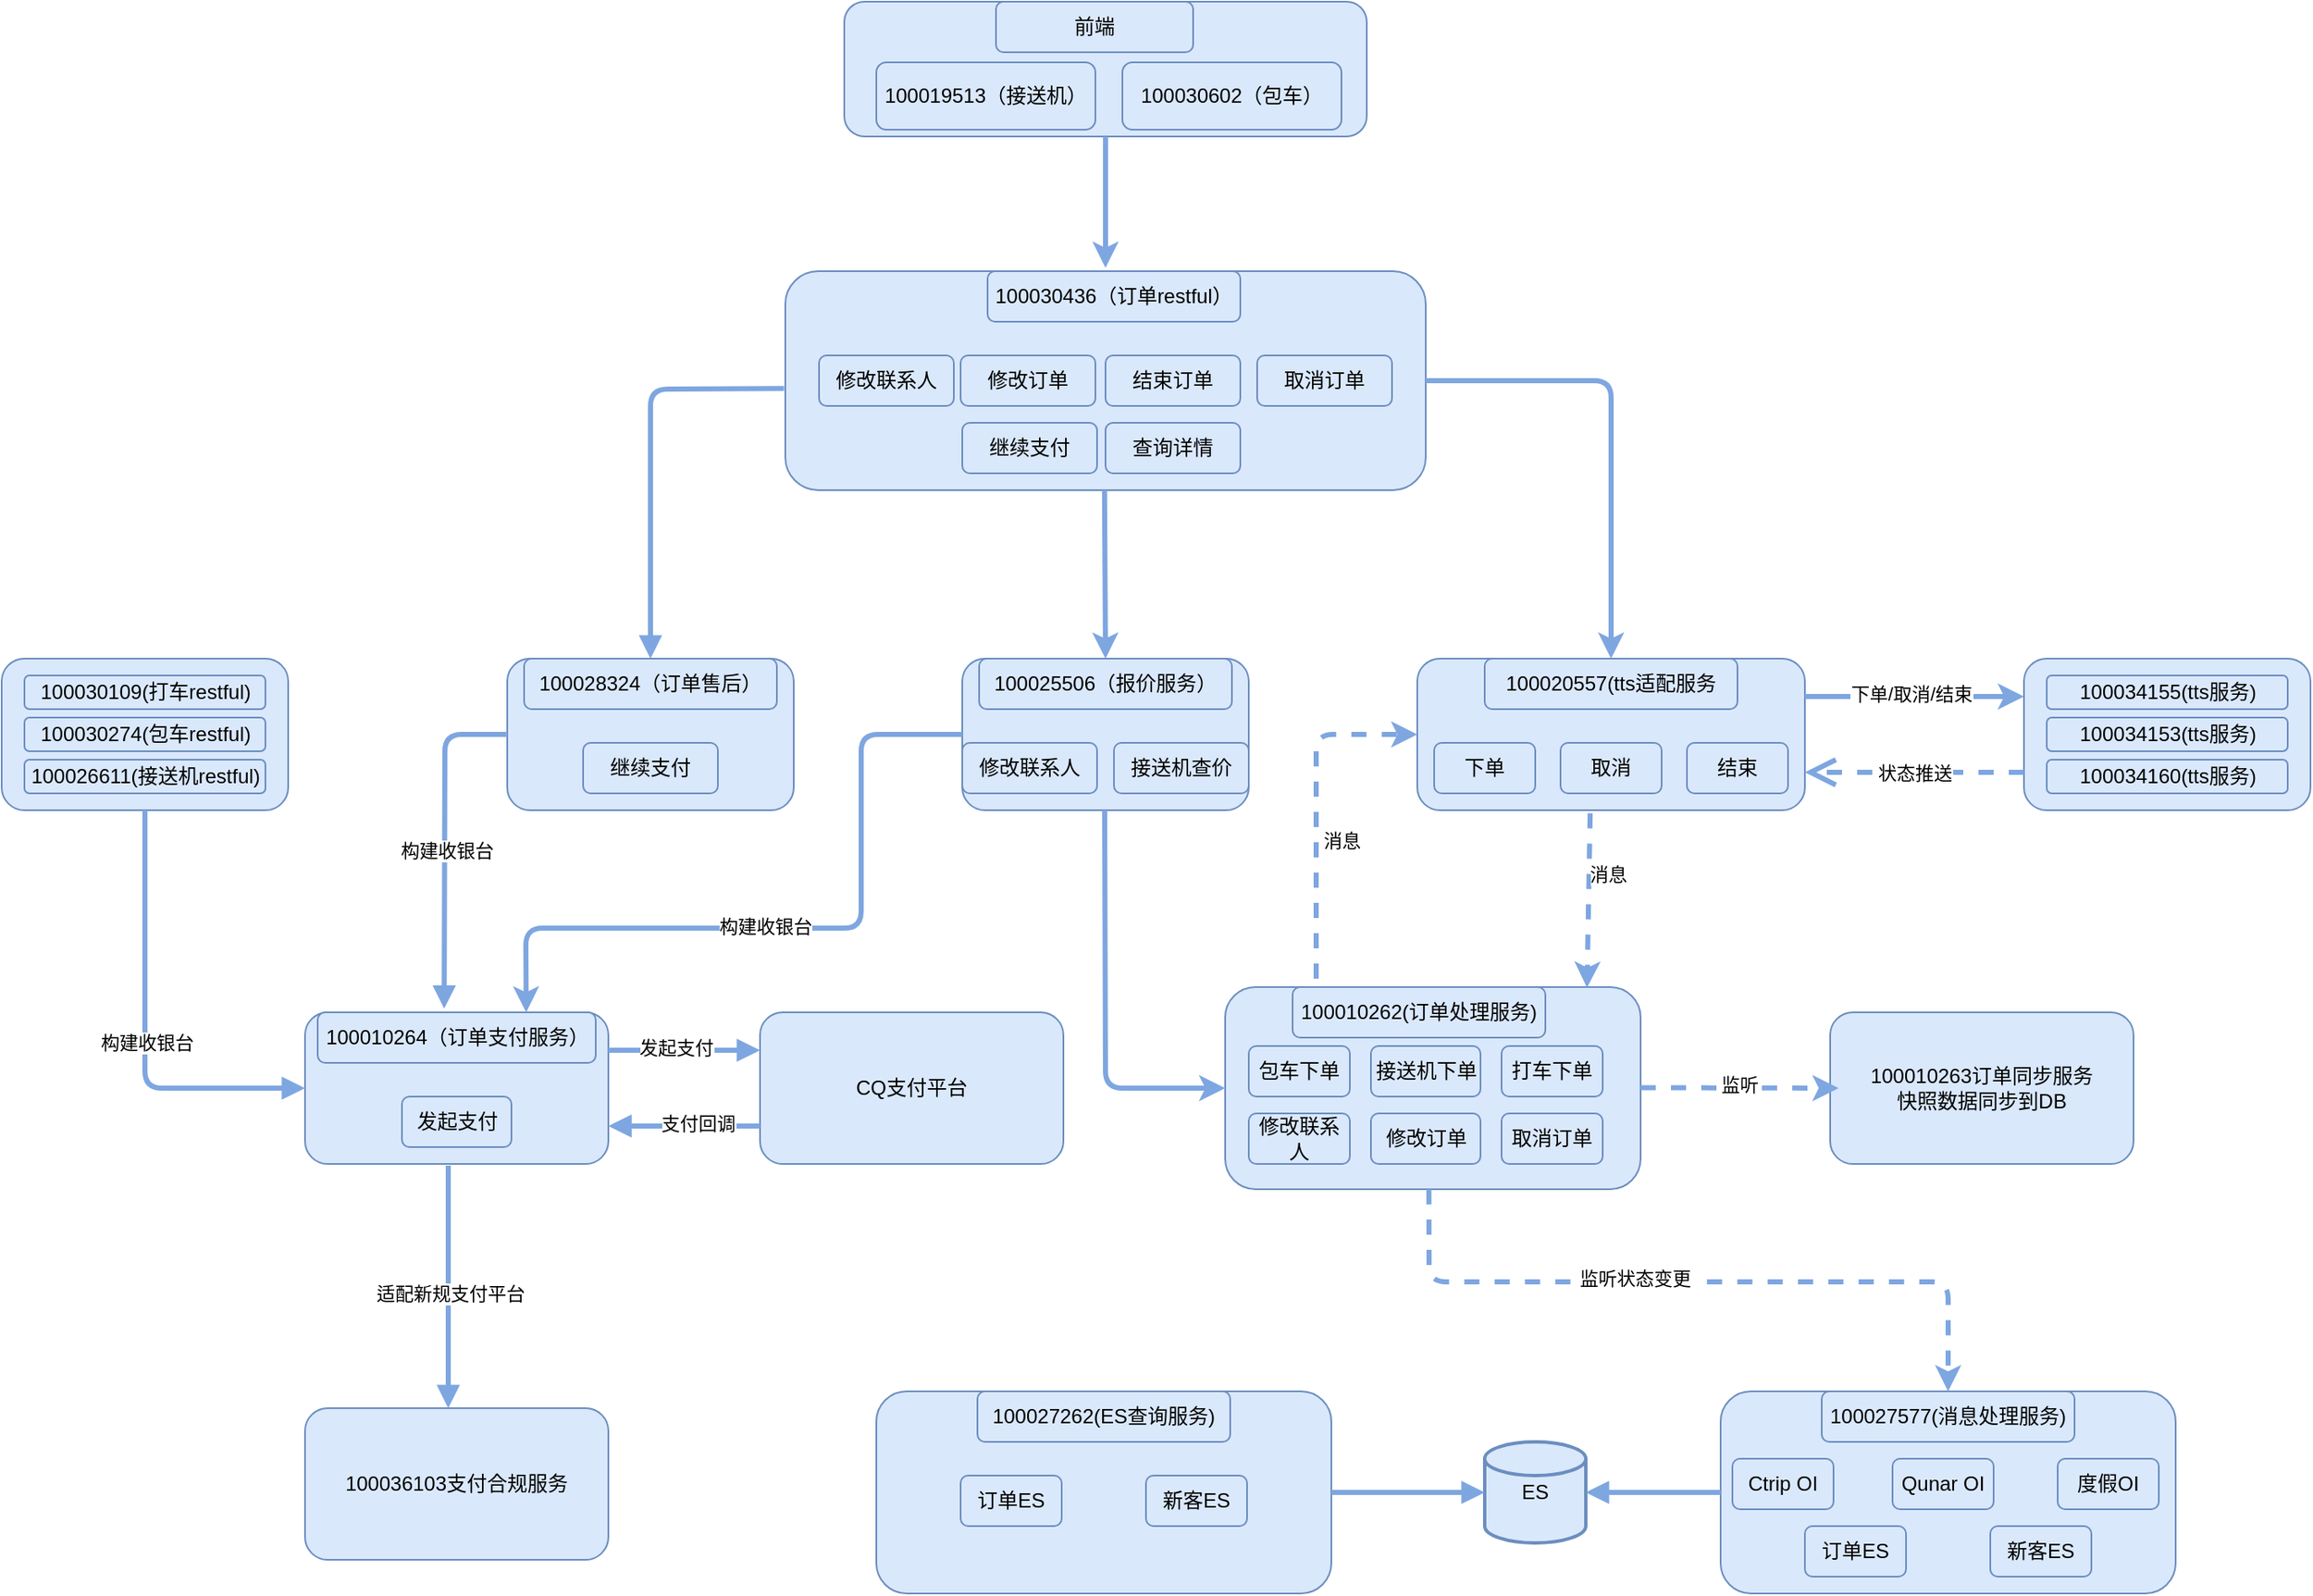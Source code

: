 <mxfile version="20.1.3" type="github">
  <diagram id="qSx0JCjXYv2BIcTL-GjK" name="第 1 页">
    <mxGraphModel dx="2125" dy="685" grid="1" gridSize="10" guides="1" tooltips="1" connect="1" arrows="1" fold="1" page="1" pageScale="1" pageWidth="827" pageHeight="1169" math="0" shadow="0">
      <root>
        <mxCell id="0" />
        <mxCell id="1" parent="0" />
        <mxCell id="NNbrsuRaD-JUa8VZye8L-1" value="" style="rounded=1;whiteSpace=wrap;html=1;fillColor=#dae8fc;strokeColor=#6c8ebf;" vertex="1" parent="1">
          <mxGeometry x="270" y="50" width="310" height="80" as="geometry" />
        </mxCell>
        <mxCell id="NNbrsuRaD-JUa8VZye8L-2" value="100019513（接送机）" style="rounded=1;whiteSpace=wrap;html=1;fillColor=#dae8fc;strokeColor=#6c8ebf;" vertex="1" parent="1">
          <mxGeometry x="289" y="86" width="130" height="40" as="geometry" />
        </mxCell>
        <mxCell id="NNbrsuRaD-JUa8VZye8L-3" value="100030602（包车）" style="rounded=1;whiteSpace=wrap;html=1;fillColor=#dae8fc;strokeColor=#6c8ebf;" vertex="1" parent="1">
          <mxGeometry x="435" y="86" width="130" height="40" as="geometry" />
        </mxCell>
        <mxCell id="NNbrsuRaD-JUa8VZye8L-10" value="" style="rounded=1;whiteSpace=wrap;html=1;fillColor=#dae8fc;strokeColor=#6c8ebf;" vertex="1" parent="1">
          <mxGeometry x="235" y="210" width="380" height="130" as="geometry" />
        </mxCell>
        <mxCell id="NNbrsuRaD-JUa8VZye8L-11" value="100030436（订单restful）" style="rounded=1;whiteSpace=wrap;html=1;fillColor=#dae8fc;strokeColor=#6c8ebf;" vertex="1" parent="1">
          <mxGeometry x="355" y="210" width="150" height="30" as="geometry" />
        </mxCell>
        <mxCell id="NNbrsuRaD-JUa8VZye8L-13" value="修改联系人" style="rounded=1;whiteSpace=wrap;html=1;fillColor=#dae8fc;strokeColor=#6c8ebf;" vertex="1" parent="1">
          <mxGeometry x="255" y="260" width="80" height="30" as="geometry" />
        </mxCell>
        <mxCell id="NNbrsuRaD-JUa8VZye8L-14" value="修改订单" style="rounded=1;whiteSpace=wrap;html=1;fillColor=#dae8fc;strokeColor=#6c8ebf;" vertex="1" parent="1">
          <mxGeometry x="339" y="260" width="80" height="30" as="geometry" />
        </mxCell>
        <mxCell id="NNbrsuRaD-JUa8VZye8L-15" value="结束订单" style="rounded=1;whiteSpace=wrap;html=1;fillColor=#dae8fc;strokeColor=#6c8ebf;" vertex="1" parent="1">
          <mxGeometry x="425" y="260" width="80" height="30" as="geometry" />
        </mxCell>
        <mxCell id="NNbrsuRaD-JUa8VZye8L-16" value="取消订单" style="rounded=1;whiteSpace=wrap;html=1;fillColor=#dae8fc;strokeColor=#6c8ebf;" vertex="1" parent="1">
          <mxGeometry x="515" y="260" width="80" height="30" as="geometry" />
        </mxCell>
        <mxCell id="NNbrsuRaD-JUa8VZye8L-17" value="继续支付" style="rounded=1;whiteSpace=wrap;html=1;fillColor=#dae8fc;strokeColor=#6c8ebf;" vertex="1" parent="1">
          <mxGeometry x="340" y="300" width="80" height="30" as="geometry" />
        </mxCell>
        <mxCell id="NNbrsuRaD-JUa8VZye8L-18" value="查询详情" style="rounded=1;whiteSpace=wrap;html=1;fillColor=#dae8fc;strokeColor=#6c8ebf;" vertex="1" parent="1">
          <mxGeometry x="425" y="300" width="80" height="30" as="geometry" />
        </mxCell>
        <mxCell id="NNbrsuRaD-JUa8VZye8L-19" value="" style="rounded=1;whiteSpace=wrap;html=1;fillColor=#dae8fc;strokeColor=#6c8ebf;" vertex="1" parent="1">
          <mxGeometry x="70" y="440" width="170" height="90" as="geometry" />
        </mxCell>
        <mxCell id="NNbrsuRaD-JUa8VZye8L-20" value="100028324（订单售后）" style="rounded=1;whiteSpace=wrap;html=1;fillColor=#dae8fc;strokeColor=#6c8ebf;" vertex="1" parent="1">
          <mxGeometry x="80" y="440" width="150" height="30" as="geometry" />
        </mxCell>
        <mxCell id="NNbrsuRaD-JUa8VZye8L-27" value="继续支付" style="rounded=1;whiteSpace=wrap;html=1;fillColor=#dae8fc;strokeColor=#6c8ebf;" vertex="1" parent="1">
          <mxGeometry x="115" y="490" width="80" height="30" as="geometry" />
        </mxCell>
        <mxCell id="NNbrsuRaD-JUa8VZye8L-28" value="" style="rounded=1;whiteSpace=wrap;html=1;fillColor=#dae8fc;strokeColor=#6c8ebf;" vertex="1" parent="1">
          <mxGeometry x="340" y="440" width="170" height="90" as="geometry" />
        </mxCell>
        <mxCell id="NNbrsuRaD-JUa8VZye8L-29" value="100025506（报价服务）" style="rounded=1;whiteSpace=wrap;html=1;fillColor=#dae8fc;strokeColor=#6c8ebf;" vertex="1" parent="1">
          <mxGeometry x="350" y="440" width="150" height="30" as="geometry" />
        </mxCell>
        <mxCell id="NNbrsuRaD-JUa8VZye8L-30" value="修改联系人" style="rounded=1;whiteSpace=wrap;html=1;fillColor=#dae8fc;strokeColor=#6c8ebf;" vertex="1" parent="1">
          <mxGeometry x="340" y="490" width="80" height="30" as="geometry" />
        </mxCell>
        <mxCell id="NNbrsuRaD-JUa8VZye8L-31" value="接送机查价" style="rounded=1;whiteSpace=wrap;html=1;fillColor=#dae8fc;strokeColor=#6c8ebf;" vertex="1" parent="1">
          <mxGeometry x="430" y="490" width="80" height="30" as="geometry" />
        </mxCell>
        <mxCell id="NNbrsuRaD-JUa8VZye8L-32" value="" style="rounded=1;whiteSpace=wrap;html=1;fillColor=#dae8fc;strokeColor=#6c8ebf;" vertex="1" parent="1">
          <mxGeometry x="610" y="440" width="230" height="90" as="geometry" />
        </mxCell>
        <mxCell id="NNbrsuRaD-JUa8VZye8L-33" value="100020557(tts适配服务" style="rounded=1;whiteSpace=wrap;html=1;fillColor=#dae8fc;strokeColor=#6c8ebf;" vertex="1" parent="1">
          <mxGeometry x="650" y="440" width="150" height="30" as="geometry" />
        </mxCell>
        <mxCell id="NNbrsuRaD-JUa8VZye8L-35" value="下单" style="rounded=1;whiteSpace=wrap;html=1;fillColor=#dae8fc;strokeColor=#6c8ebf;" vertex="1" parent="1">
          <mxGeometry x="620" y="490" width="60" height="30" as="geometry" />
        </mxCell>
        <mxCell id="NNbrsuRaD-JUa8VZye8L-36" value="" style="rounded=1;whiteSpace=wrap;html=1;fillColor=#dae8fc;strokeColor=#6c8ebf;" vertex="1" parent="1">
          <mxGeometry x="970" y="440" width="170" height="90" as="geometry" />
        </mxCell>
        <mxCell id="NNbrsuRaD-JUa8VZye8L-37" value="100034155(tts服务)" style="rounded=1;whiteSpace=wrap;html=1;fillColor=#dae8fc;strokeColor=#6c8ebf;" vertex="1" parent="1">
          <mxGeometry x="983.5" y="450" width="143" height="20" as="geometry" />
        </mxCell>
        <mxCell id="NNbrsuRaD-JUa8VZye8L-40" value="取消" style="rounded=1;whiteSpace=wrap;html=1;fillColor=#dae8fc;strokeColor=#6c8ebf;" vertex="1" parent="1">
          <mxGeometry x="695" y="490" width="60" height="30" as="geometry" />
        </mxCell>
        <mxCell id="NNbrsuRaD-JUa8VZye8L-41" value="结束" style="rounded=1;whiteSpace=wrap;html=1;fillColor=#dae8fc;strokeColor=#6c8ebf;" vertex="1" parent="1">
          <mxGeometry x="770" y="490" width="60" height="30" as="geometry" />
        </mxCell>
        <mxCell id="NNbrsuRaD-JUa8VZye8L-43" value="100034153(tts服务)" style="rounded=1;whiteSpace=wrap;html=1;fillColor=#dae8fc;strokeColor=#6c8ebf;" vertex="1" parent="1">
          <mxGeometry x="983.5" y="475" width="143" height="20" as="geometry" />
        </mxCell>
        <mxCell id="NNbrsuRaD-JUa8VZye8L-44" value="100034160(tts服务)" style="rounded=1;whiteSpace=wrap;html=1;fillColor=#dae8fc;strokeColor=#6c8ebf;" vertex="1" parent="1">
          <mxGeometry x="983.5" y="500" width="143" height="20" as="geometry" />
        </mxCell>
        <mxCell id="NNbrsuRaD-JUa8VZye8L-46" value="" style="rounded=1;whiteSpace=wrap;html=1;fillColor=#dae8fc;strokeColor=#6c8ebf;" vertex="1" parent="1">
          <mxGeometry x="496" y="635" width="246.5" height="120" as="geometry" />
        </mxCell>
        <mxCell id="NNbrsuRaD-JUa8VZye8L-47" value="100010262(订单处理服务)" style="rounded=1;whiteSpace=wrap;html=1;fillColor=#dae8fc;strokeColor=#6c8ebf;" vertex="1" parent="1">
          <mxGeometry x="536" y="635" width="150" height="30" as="geometry" />
        </mxCell>
        <mxCell id="NNbrsuRaD-JUa8VZye8L-48" value="包车下单" style="rounded=1;whiteSpace=wrap;html=1;fillColor=#dae8fc;strokeColor=#6c8ebf;" vertex="1" parent="1">
          <mxGeometry x="510" y="670" width="60" height="30" as="geometry" />
        </mxCell>
        <mxCell id="NNbrsuRaD-JUa8VZye8L-49" value="接送机下单" style="rounded=1;whiteSpace=wrap;html=1;fillColor=#dae8fc;strokeColor=#6c8ebf;" vertex="1" parent="1">
          <mxGeometry x="582.5" y="670" width="65" height="30" as="geometry" />
        </mxCell>
        <mxCell id="NNbrsuRaD-JUa8VZye8L-50" value="打车下单" style="rounded=1;whiteSpace=wrap;html=1;fillColor=#dae8fc;strokeColor=#6c8ebf;" vertex="1" parent="1">
          <mxGeometry x="660" y="670" width="60" height="30" as="geometry" />
        </mxCell>
        <mxCell id="NNbrsuRaD-JUa8VZye8L-51" value="" style="rounded=1;whiteSpace=wrap;html=1;fillColor=#dae8fc;strokeColor=#6c8ebf;" vertex="1" parent="1">
          <mxGeometry x="-50" y="650" width="180" height="90" as="geometry" />
        </mxCell>
        <mxCell id="NNbrsuRaD-JUa8VZye8L-52" value="100010264（订单支付服务）" style="rounded=1;whiteSpace=wrap;html=1;fillColor=#dae8fc;strokeColor=#6c8ebf;" vertex="1" parent="1">
          <mxGeometry x="-42.5" y="650" width="165" height="30" as="geometry" />
        </mxCell>
        <mxCell id="NNbrsuRaD-JUa8VZye8L-54" value="发起支付" style="rounded=1;whiteSpace=wrap;html=1;fillColor=#dae8fc;strokeColor=#6c8ebf;" vertex="1" parent="1">
          <mxGeometry x="7.5" y="700" width="65" height="30" as="geometry" />
        </mxCell>
        <mxCell id="NNbrsuRaD-JUa8VZye8L-55" value="CQ支付平台" style="rounded=1;whiteSpace=wrap;html=1;fillColor=#dae8fc;strokeColor=#6c8ebf;" vertex="1" parent="1">
          <mxGeometry x="220" y="650" width="180" height="90" as="geometry" />
        </mxCell>
        <mxCell id="NNbrsuRaD-JUa8VZye8L-58" value="100010263订单同步服务&lt;br&gt;快照数据同步到DB" style="rounded=1;whiteSpace=wrap;html=1;fillColor=#dae8fc;strokeColor=#6c8ebf;" vertex="1" parent="1">
          <mxGeometry x="855" y="650" width="180" height="90" as="geometry" />
        </mxCell>
        <mxCell id="NNbrsuRaD-JUa8VZye8L-60" value="" style="rounded=1;whiteSpace=wrap;html=1;fillColor=#dae8fc;strokeColor=#6c8ebf;" vertex="1" parent="1">
          <mxGeometry x="790" y="875" width="270" height="120" as="geometry" />
        </mxCell>
        <mxCell id="NNbrsuRaD-JUa8VZye8L-61" value="100027577(消息处理服务)" style="rounded=1;whiteSpace=wrap;html=1;fillColor=#dae8fc;strokeColor=#6c8ebf;" vertex="1" parent="1">
          <mxGeometry x="850" y="875" width="150" height="30" as="geometry" />
        </mxCell>
        <mxCell id="NNbrsuRaD-JUa8VZye8L-62" value="订单ES" style="rounded=1;whiteSpace=wrap;html=1;fillColor=#dae8fc;strokeColor=#6c8ebf;" vertex="1" parent="1">
          <mxGeometry x="840" y="955" width="60" height="30" as="geometry" />
        </mxCell>
        <mxCell id="NNbrsuRaD-JUa8VZye8L-63" value="新客ES" style="rounded=1;whiteSpace=wrap;html=1;fillColor=#dae8fc;strokeColor=#6c8ebf;" vertex="1" parent="1">
          <mxGeometry x="950" y="955" width="60" height="30" as="geometry" />
        </mxCell>
        <mxCell id="NNbrsuRaD-JUa8VZye8L-65" value="Ctrip OI" style="rounded=1;whiteSpace=wrap;html=1;fillColor=#dae8fc;strokeColor=#6c8ebf;" vertex="1" parent="1">
          <mxGeometry x="797" y="915" width="60" height="30" as="geometry" />
        </mxCell>
        <mxCell id="NNbrsuRaD-JUa8VZye8L-66" value="Qunar OI" style="rounded=1;whiteSpace=wrap;html=1;fillColor=#dae8fc;strokeColor=#6c8ebf;" vertex="1" parent="1">
          <mxGeometry x="892" y="915" width="60" height="30" as="geometry" />
        </mxCell>
        <mxCell id="NNbrsuRaD-JUa8VZye8L-67" value="度假OI" style="rounded=1;whiteSpace=wrap;html=1;fillColor=#dae8fc;strokeColor=#6c8ebf;" vertex="1" parent="1">
          <mxGeometry x="990" y="915" width="60" height="30" as="geometry" />
        </mxCell>
        <mxCell id="NNbrsuRaD-JUa8VZye8L-68" value="" style="rounded=1;whiteSpace=wrap;html=1;fillColor=#dae8fc;strokeColor=#6c8ebf;" vertex="1" parent="1">
          <mxGeometry x="289" y="875" width="270" height="120" as="geometry" />
        </mxCell>
        <mxCell id="NNbrsuRaD-JUa8VZye8L-69" value="100027262(ES查询服务)" style="rounded=1;whiteSpace=wrap;html=1;fillColor=#dae8fc;strokeColor=#6c8ebf;" vertex="1" parent="1">
          <mxGeometry x="349" y="875" width="150" height="30" as="geometry" />
        </mxCell>
        <mxCell id="NNbrsuRaD-JUa8VZye8L-70" value="订单ES" style="rounded=1;whiteSpace=wrap;html=1;fillColor=#dae8fc;strokeColor=#6c8ebf;" vertex="1" parent="1">
          <mxGeometry x="339" y="925" width="60" height="30" as="geometry" />
        </mxCell>
        <mxCell id="NNbrsuRaD-JUa8VZye8L-71" value="新客ES" style="rounded=1;whiteSpace=wrap;html=1;fillColor=#dae8fc;strokeColor=#6c8ebf;" vertex="1" parent="1">
          <mxGeometry x="449" y="925" width="60" height="30" as="geometry" />
        </mxCell>
        <mxCell id="NNbrsuRaD-JUa8VZye8L-75" value="" style="rounded=1;whiteSpace=wrap;html=1;fillColor=#dae8fc;strokeColor=#6c8ebf;" vertex="1" parent="1">
          <mxGeometry x="-230" y="440" width="170" height="90" as="geometry" />
        </mxCell>
        <mxCell id="NNbrsuRaD-JUa8VZye8L-76" value="100030109(打车restful)" style="rounded=1;whiteSpace=wrap;html=1;fillColor=#dae8fc;strokeColor=#6c8ebf;" vertex="1" parent="1">
          <mxGeometry x="-216.5" y="450" width="143" height="20" as="geometry" />
        </mxCell>
        <mxCell id="NNbrsuRaD-JUa8VZye8L-77" value="100030274(包车restful)" style="rounded=1;whiteSpace=wrap;html=1;fillColor=#dae8fc;strokeColor=#6c8ebf;" vertex="1" parent="1">
          <mxGeometry x="-216.5" y="475" width="143" height="20" as="geometry" />
        </mxCell>
        <mxCell id="NNbrsuRaD-JUa8VZye8L-78" value="100026611(接送机restful)" style="rounded=1;whiteSpace=wrap;html=1;fillColor=#dae8fc;strokeColor=#6c8ebf;" vertex="1" parent="1">
          <mxGeometry x="-216.5" y="500" width="143" height="20" as="geometry" />
        </mxCell>
        <mxCell id="NNbrsuRaD-JUa8VZye8L-79" value="前端" style="rounded=1;whiteSpace=wrap;html=1;fillColor=#dae8fc;strokeColor=#6c8ebf;" vertex="1" parent="1">
          <mxGeometry x="360" y="50" width="117" height="30" as="geometry" />
        </mxCell>
        <mxCell id="NNbrsuRaD-JUa8VZye8L-82" value="" style="edgeStyle=none;orthogonalLoop=1;jettySize=auto;html=1;rounded=1;exitX=0.5;exitY=1;exitDx=0;exitDy=0;strokeColor=#7EA6E0;strokeWidth=3;" edge="1" parent="1" source="NNbrsuRaD-JUa8VZye8L-1">
          <mxGeometry width="80" relative="1" as="geometry">
            <mxPoint x="460" y="180" as="sourcePoint" />
            <mxPoint x="425" y="208" as="targetPoint" />
            <Array as="points" />
          </mxGeometry>
        </mxCell>
        <mxCell id="NNbrsuRaD-JUa8VZye8L-87" value="" style="html=1;verticalAlign=bottom;endArrow=block;rounded=1;strokeColor=#7EA6E0;strokeWidth=3;entryX=0.5;entryY=0;entryDx=0;entryDy=0;exitX=-0.002;exitY=0.536;exitDx=0;exitDy=0;exitPerimeter=0;" edge="1" parent="1" source="NNbrsuRaD-JUa8VZye8L-10" target="NNbrsuRaD-JUa8VZye8L-20">
          <mxGeometry width="80" relative="1" as="geometry">
            <mxPoint x="230" y="280" as="sourcePoint" />
            <mxPoint x="130" y="300" as="targetPoint" />
            <Array as="points">
              <mxPoint x="155" y="280" />
            </Array>
          </mxGeometry>
        </mxCell>
        <mxCell id="NNbrsuRaD-JUa8VZye8L-88" value="" style="edgeStyle=none;orthogonalLoop=1;jettySize=auto;html=1;rounded=1;exitX=0.5;exitY=1;exitDx=0;exitDy=0;strokeColor=#7EA6E0;strokeWidth=3;entryX=0.5;entryY=0;entryDx=0;entryDy=0;" edge="1" parent="1" target="NNbrsuRaD-JUa8VZye8L-29">
          <mxGeometry width="80" relative="1" as="geometry">
            <mxPoint x="424.41" y="340" as="sourcePoint" />
            <mxPoint x="424.41" y="418" as="targetPoint" />
            <Array as="points" />
          </mxGeometry>
        </mxCell>
        <mxCell id="NNbrsuRaD-JUa8VZye8L-89" value="" style="edgeStyle=none;orthogonalLoop=1;jettySize=auto;html=1;rounded=1;exitX=1;exitY=0.5;exitDx=0;exitDy=0;strokeColor=#7EA6E0;strokeWidth=3;entryX=0.5;entryY=0;entryDx=0;entryDy=0;" edge="1" parent="1" source="NNbrsuRaD-JUa8VZye8L-10" target="NNbrsuRaD-JUa8VZye8L-33">
          <mxGeometry width="80" relative="1" as="geometry">
            <mxPoint x="434.41" y="350" as="sourcePoint" />
            <mxPoint x="435.0" y="450" as="targetPoint" />
            <Array as="points">
              <mxPoint x="725" y="275" />
            </Array>
          </mxGeometry>
        </mxCell>
        <mxCell id="NNbrsuRaD-JUa8VZye8L-91" value="状态推送" style="endArrow=open;endSize=12;dashed=1;html=1;rounded=1;strokeColor=#7EA6E0;strokeWidth=3;exitX=0;exitY=0.75;exitDx=0;exitDy=0;entryX=1;entryY=0.75;entryDx=0;entryDy=0;" edge="1" parent="1" source="NNbrsuRaD-JUa8VZye8L-36" target="NNbrsuRaD-JUa8VZye8L-32">
          <mxGeometry width="160" relative="1" as="geometry">
            <mxPoint x="842.5" y="570" as="sourcePoint" />
            <mxPoint x="1002.5" y="570" as="targetPoint" />
          </mxGeometry>
        </mxCell>
        <mxCell id="NNbrsuRaD-JUa8VZye8L-94" value="" style="edgeStyle=none;orthogonalLoop=1;jettySize=auto;html=1;rounded=1;exitX=1;exitY=0.25;exitDx=0;exitDy=0;strokeColor=#7EA6E0;strokeWidth=3;entryX=0;entryY=0.25;entryDx=0;entryDy=0;" edge="1" parent="1" source="NNbrsuRaD-JUa8VZye8L-32" target="NNbrsuRaD-JUa8VZye8L-36">
          <mxGeometry width="80" relative="1" as="geometry">
            <mxPoint x="944.58" y="350" as="sourcePoint" />
            <mxPoint x="945.17" y="450.0" as="targetPoint" />
            <Array as="points" />
          </mxGeometry>
        </mxCell>
        <mxCell id="NNbrsuRaD-JUa8VZye8L-95" value="下单/取消/结束" style="edgeLabel;html=1;align=center;verticalAlign=middle;resizable=0;points=[];" vertex="1" connectable="0" parent="NNbrsuRaD-JUa8VZye8L-94">
          <mxGeometry x="-0.234" y="-2" relative="1" as="geometry">
            <mxPoint x="13" y="-4" as="offset" />
          </mxGeometry>
        </mxCell>
        <mxCell id="NNbrsuRaD-JUa8VZye8L-96" value="" style="html=1;verticalAlign=bottom;endArrow=block;rounded=1;strokeColor=#7EA6E0;strokeWidth=3;entryX=0.455;entryY=-0.073;entryDx=0;entryDy=0;exitX=0;exitY=0.5;exitDx=0;exitDy=0;entryPerimeter=0;" edge="1" parent="1" source="NNbrsuRaD-JUa8VZye8L-19" target="NNbrsuRaD-JUa8VZye8L-52">
          <mxGeometry width="80" relative="1" as="geometry">
            <mxPoint x="244.24" y="289.68" as="sourcePoint" />
            <mxPoint x="165" y="450" as="targetPoint" />
            <Array as="points">
              <mxPoint x="33" y="485" />
            </Array>
          </mxGeometry>
        </mxCell>
        <mxCell id="NNbrsuRaD-JUa8VZye8L-97" value="构建收银台" style="edgeLabel;html=1;align=center;verticalAlign=middle;resizable=0;points=[];" vertex="1" connectable="0" parent="NNbrsuRaD-JUa8VZye8L-96">
          <mxGeometry x="0.059" y="1" relative="1" as="geometry">
            <mxPoint as="offset" />
          </mxGeometry>
        </mxCell>
        <mxCell id="NNbrsuRaD-JUa8VZye8L-98" value="" style="edgeStyle=none;orthogonalLoop=1;jettySize=auto;html=1;rounded=1;exitX=0.5;exitY=1;exitDx=0;exitDy=0;strokeColor=#7EA6E0;strokeWidth=3;entryX=0;entryY=0.5;entryDx=0;entryDy=0;" edge="1" parent="1" target="NNbrsuRaD-JUa8VZye8L-46">
          <mxGeometry width="80" relative="1" as="geometry">
            <mxPoint x="424.5" y="530" as="sourcePoint" />
            <mxPoint x="425.09" y="630" as="targetPoint" />
            <Array as="points">
              <mxPoint x="425" y="695" />
            </Array>
          </mxGeometry>
        </mxCell>
        <mxCell id="NNbrsuRaD-JUa8VZye8L-99" value="修改联系人" style="rounded=1;whiteSpace=wrap;html=1;fillColor=#dae8fc;strokeColor=#6c8ebf;" vertex="1" parent="1">
          <mxGeometry x="510" y="710" width="60" height="30" as="geometry" />
        </mxCell>
        <mxCell id="NNbrsuRaD-JUa8VZye8L-100" value="修改订单" style="rounded=1;whiteSpace=wrap;html=1;fillColor=#dae8fc;strokeColor=#6c8ebf;" vertex="1" parent="1">
          <mxGeometry x="582.5" y="710" width="65" height="30" as="geometry" />
        </mxCell>
        <mxCell id="NNbrsuRaD-JUa8VZye8L-101" value="取消订单" style="rounded=1;whiteSpace=wrap;html=1;fillColor=#dae8fc;strokeColor=#6c8ebf;" vertex="1" parent="1">
          <mxGeometry x="660" y="710" width="60" height="30" as="geometry" />
        </mxCell>
        <mxCell id="NNbrsuRaD-JUa8VZye8L-103" value="" style="edgeStyle=none;orthogonalLoop=1;jettySize=auto;html=1;rounded=1;exitX=1;exitY=0.25;exitDx=0;exitDy=0;strokeColor=#7EA6E0;strokeWidth=3;dashed=1;" edge="1" parent="1">
          <mxGeometry width="80" relative="1" as="geometry">
            <mxPoint x="742.5" y="694.71" as="sourcePoint" />
            <mxPoint x="860" y="695" as="targetPoint" />
            <Array as="points" />
          </mxGeometry>
        </mxCell>
        <mxCell id="NNbrsuRaD-JUa8VZye8L-104" value="监听" style="edgeLabel;html=1;align=center;verticalAlign=middle;resizable=0;points=[];" vertex="1" connectable="0" parent="NNbrsuRaD-JUa8VZye8L-103">
          <mxGeometry x="-0.234" y="-2" relative="1" as="geometry">
            <mxPoint x="13" y="-4" as="offset" />
          </mxGeometry>
        </mxCell>
        <mxCell id="NNbrsuRaD-JUa8VZye8L-105" value="" style="edgeStyle=none;orthogonalLoop=1;jettySize=auto;html=1;rounded=1;strokeColor=#7EA6E0;strokeWidth=3;dashed=1;entryX=0;entryY=0.5;entryDx=0;entryDy=0;" edge="1" parent="1" target="NNbrsuRaD-JUa8VZye8L-32">
          <mxGeometry width="80" relative="1" as="geometry">
            <mxPoint x="550" y="630" as="sourcePoint" />
            <mxPoint x="650" y="590.29" as="targetPoint" />
            <Array as="points">
              <mxPoint x="550" y="485" />
            </Array>
          </mxGeometry>
        </mxCell>
        <mxCell id="NNbrsuRaD-JUa8VZye8L-106" value="消息" style="edgeLabel;html=1;align=center;verticalAlign=middle;resizable=0;points=[];" vertex="1" connectable="0" parent="NNbrsuRaD-JUa8VZye8L-105">
          <mxGeometry x="-0.234" y="-2" relative="1" as="geometry">
            <mxPoint x="13" y="-4" as="offset" />
          </mxGeometry>
        </mxCell>
        <mxCell id="NNbrsuRaD-JUa8VZye8L-107" value="" style="edgeStyle=none;orthogonalLoop=1;jettySize=auto;html=1;rounded=1;strokeColor=#7EA6E0;strokeWidth=3;dashed=1;exitX=0.446;exitY=1.02;exitDx=0;exitDy=0;exitPerimeter=0;entryX=0.871;entryY=0.003;entryDx=0;entryDy=0;entryPerimeter=0;" edge="1" parent="1" source="NNbrsuRaD-JUa8VZye8L-32" target="NNbrsuRaD-JUa8VZye8L-46">
          <mxGeometry width="80" relative="1" as="geometry">
            <mxPoint x="760" y="700" as="sourcePoint" />
            <mxPoint x="710" y="630" as="targetPoint" />
            <Array as="points" />
          </mxGeometry>
        </mxCell>
        <mxCell id="NNbrsuRaD-JUa8VZye8L-108" value="消息" style="edgeLabel;html=1;align=center;verticalAlign=middle;resizable=0;points=[];" vertex="1" connectable="0" parent="NNbrsuRaD-JUa8VZye8L-107">
          <mxGeometry x="-0.234" y="-2" relative="1" as="geometry">
            <mxPoint x="13" y="-4" as="offset" />
          </mxGeometry>
        </mxCell>
        <mxCell id="NNbrsuRaD-JUa8VZye8L-109" value="" style="html=1;verticalAlign=bottom;endArrow=block;rounded=1;strokeColor=#7EA6E0;strokeWidth=3;entryX=0;entryY=0.25;entryDx=0;entryDy=0;exitX=1;exitY=0.25;exitDx=0;exitDy=0;" edge="1" parent="1" source="NNbrsuRaD-JUa8VZye8L-51" target="NNbrsuRaD-JUa8VZye8L-55">
          <mxGeometry width="80" relative="1" as="geometry">
            <mxPoint x="220" y="577.19" as="sourcePoint" />
            <mxPoint x="182.575" y="740" as="targetPoint" />
            <Array as="points" />
          </mxGeometry>
        </mxCell>
        <mxCell id="NNbrsuRaD-JUa8VZye8L-110" value="发起支付" style="edgeLabel;html=1;align=center;verticalAlign=middle;resizable=0;points=[];" vertex="1" connectable="0" parent="NNbrsuRaD-JUa8VZye8L-109">
          <mxGeometry x="0.059" y="1" relative="1" as="geometry">
            <mxPoint x="-8" y="-1" as="offset" />
          </mxGeometry>
        </mxCell>
        <mxCell id="NNbrsuRaD-JUa8VZye8L-111" value="" style="html=1;verticalAlign=bottom;endArrow=block;rounded=1;strokeColor=#7EA6E0;strokeWidth=3;entryX=1;entryY=0.75;entryDx=0;entryDy=0;exitX=0;exitY=0.75;exitDx=0;exitDy=0;" edge="1" parent="1" source="NNbrsuRaD-JUa8VZye8L-55" target="NNbrsuRaD-JUa8VZye8L-51">
          <mxGeometry width="80" relative="1" as="geometry">
            <mxPoint x="140" y="699.6" as="sourcePoint" />
            <mxPoint x="230" y="699.6" as="targetPoint" />
            <Array as="points" />
          </mxGeometry>
        </mxCell>
        <mxCell id="NNbrsuRaD-JUa8VZye8L-112" value="支付回调" style="edgeLabel;html=1;align=center;verticalAlign=middle;resizable=0;points=[];" vertex="1" connectable="0" parent="NNbrsuRaD-JUa8VZye8L-111">
          <mxGeometry x="0.059" y="1" relative="1" as="geometry">
            <mxPoint x="10" y="-3" as="offset" />
          </mxGeometry>
        </mxCell>
        <mxCell id="NNbrsuRaD-JUa8VZye8L-113" value="100036103支付合规服务" style="rounded=1;whiteSpace=wrap;html=1;fillColor=#dae8fc;strokeColor=#6c8ebf;" vertex="1" parent="1">
          <mxGeometry x="-50" y="885" width="180" height="90" as="geometry" />
        </mxCell>
        <mxCell id="NNbrsuRaD-JUa8VZye8L-114" value="" style="html=1;verticalAlign=bottom;endArrow=block;rounded=1;strokeColor=#7EA6E0;strokeWidth=3;entryX=0;entryY=0.5;entryDx=0;entryDy=0;exitX=0.5;exitY=1;exitDx=0;exitDy=0;" edge="1" parent="1" source="NNbrsuRaD-JUa8VZye8L-75" target="NNbrsuRaD-JUa8VZye8L-51">
          <mxGeometry width="80" relative="1" as="geometry">
            <mxPoint x="-126.29" y="547.19" as="sourcePoint" />
            <mxPoint x="-163.715" y="710.0" as="targetPoint" />
            <Array as="points">
              <mxPoint x="-145" y="695" />
            </Array>
          </mxGeometry>
        </mxCell>
        <mxCell id="NNbrsuRaD-JUa8VZye8L-115" value="构建收银台" style="edgeLabel;html=1;align=center;verticalAlign=middle;resizable=0;points=[];" vertex="1" connectable="0" parent="NNbrsuRaD-JUa8VZye8L-114">
          <mxGeometry x="0.059" y="1" relative="1" as="geometry">
            <mxPoint as="offset" />
          </mxGeometry>
        </mxCell>
        <mxCell id="NNbrsuRaD-JUa8VZye8L-116" value="" style="html=1;verticalAlign=bottom;endArrow=block;rounded=1;strokeColor=#7EA6E0;strokeWidth=3;" edge="1" parent="1">
          <mxGeometry width="80" relative="1" as="geometry">
            <mxPoint x="35" y="741" as="sourcePoint" />
            <mxPoint x="35" y="885" as="targetPoint" />
            <Array as="points" />
          </mxGeometry>
        </mxCell>
        <mxCell id="NNbrsuRaD-JUa8VZye8L-117" value="适配新规支付平台" style="edgeLabel;html=1;align=center;verticalAlign=middle;resizable=0;points=[];" vertex="1" connectable="0" parent="NNbrsuRaD-JUa8VZye8L-116">
          <mxGeometry x="0.059" y="1" relative="1" as="geometry">
            <mxPoint as="offset" />
          </mxGeometry>
        </mxCell>
        <mxCell id="NNbrsuRaD-JUa8VZye8L-121" value="" style="edgeStyle=none;orthogonalLoop=1;jettySize=auto;html=1;rounded=1;strokeColor=#7EA6E0;strokeWidth=3;dashed=1;exitX=0.446;exitY=1.02;exitDx=0;exitDy=0;exitPerimeter=0;entryX=0.5;entryY=0;entryDx=0;entryDy=0;" edge="1" parent="1" target="NNbrsuRaD-JUa8VZye8L-61">
          <mxGeometry width="80" relative="1" as="geometry">
            <mxPoint x="616.88" y="755" as="sourcePoint" />
            <mxPoint x="615.001" y="858.56" as="targetPoint" />
            <Array as="points">
              <mxPoint x="617" y="810" />
              <mxPoint x="925" y="810" />
            </Array>
          </mxGeometry>
        </mxCell>
        <mxCell id="NNbrsuRaD-JUa8VZye8L-122" value="监听状态变更" style="edgeLabel;html=1;align=center;verticalAlign=middle;resizable=0;points=[];" vertex="1" connectable="0" parent="NNbrsuRaD-JUa8VZye8L-121">
          <mxGeometry x="-0.234" y="-2" relative="1" as="geometry">
            <mxPoint x="13" y="-4" as="offset" />
          </mxGeometry>
        </mxCell>
        <mxCell id="NNbrsuRaD-JUa8VZye8L-123" value="ES" style="strokeWidth=2;html=1;shape=mxgraph.flowchart.database;whiteSpace=wrap;fillColor=#dae8fc;strokeColor=#6c8ebf;" vertex="1" parent="1">
          <mxGeometry x="650" y="905" width="60" height="60" as="geometry" />
        </mxCell>
        <mxCell id="NNbrsuRaD-JUa8VZye8L-124" value="" style="html=1;verticalAlign=bottom;endArrow=block;rounded=1;strokeColor=#7EA6E0;strokeWidth=3;exitX=0;exitY=0.5;exitDx=0;exitDy=0;" edge="1" parent="1" source="NNbrsuRaD-JUa8VZye8L-60" target="NNbrsuRaD-JUa8VZye8L-123">
          <mxGeometry width="80" relative="1" as="geometry">
            <mxPoint x="755" y="955" as="sourcePoint" />
            <mxPoint x="755" y="1099" as="targetPoint" />
            <Array as="points" />
          </mxGeometry>
        </mxCell>
        <mxCell id="NNbrsuRaD-JUa8VZye8L-126" value="" style="html=1;verticalAlign=bottom;endArrow=block;rounded=1;strokeColor=#7EA6E0;strokeWidth=3;entryX=0;entryY=0.5;entryDx=0;entryDy=0;entryPerimeter=0;exitX=1;exitY=0.5;exitDx=0;exitDy=0;" edge="1" parent="1" source="NNbrsuRaD-JUa8VZye8L-68" target="NNbrsuRaD-JUa8VZye8L-123">
          <mxGeometry width="80" relative="1" as="geometry">
            <mxPoint x="560" y="940" as="sourcePoint" />
            <mxPoint x="650" y="940" as="targetPoint" />
            <Array as="points" />
          </mxGeometry>
        </mxCell>
        <mxCell id="NNbrsuRaD-JUa8VZye8L-127" value="" style="edgeStyle=none;orthogonalLoop=1;jettySize=auto;html=1;rounded=1;exitX=0;exitY=0.5;exitDx=0;exitDy=0;strokeColor=#7EA6E0;strokeWidth=3;entryX=0.75;entryY=0;entryDx=0;entryDy=0;" edge="1" parent="1" source="NNbrsuRaD-JUa8VZye8L-28" target="NNbrsuRaD-JUa8VZye8L-52">
          <mxGeometry width="80" relative="1" as="geometry">
            <mxPoint x="290.0" y="475" as="sourcePoint" />
            <mxPoint x="361.5" y="640" as="targetPoint" />
            <Array as="points">
              <mxPoint x="280" y="485" />
              <mxPoint x="280" y="600" />
              <mxPoint x="81" y="600" />
            </Array>
          </mxGeometry>
        </mxCell>
        <mxCell id="NNbrsuRaD-JUa8VZye8L-128" value="构建收银台" style="edgeLabel;html=1;align=center;verticalAlign=middle;resizable=0;points=[];" vertex="1" connectable="0" parent="NNbrsuRaD-JUa8VZye8L-127">
          <mxGeometry x="0.097" y="-1" relative="1" as="geometry">
            <mxPoint as="offset" />
          </mxGeometry>
        </mxCell>
      </root>
    </mxGraphModel>
  </diagram>
</mxfile>

